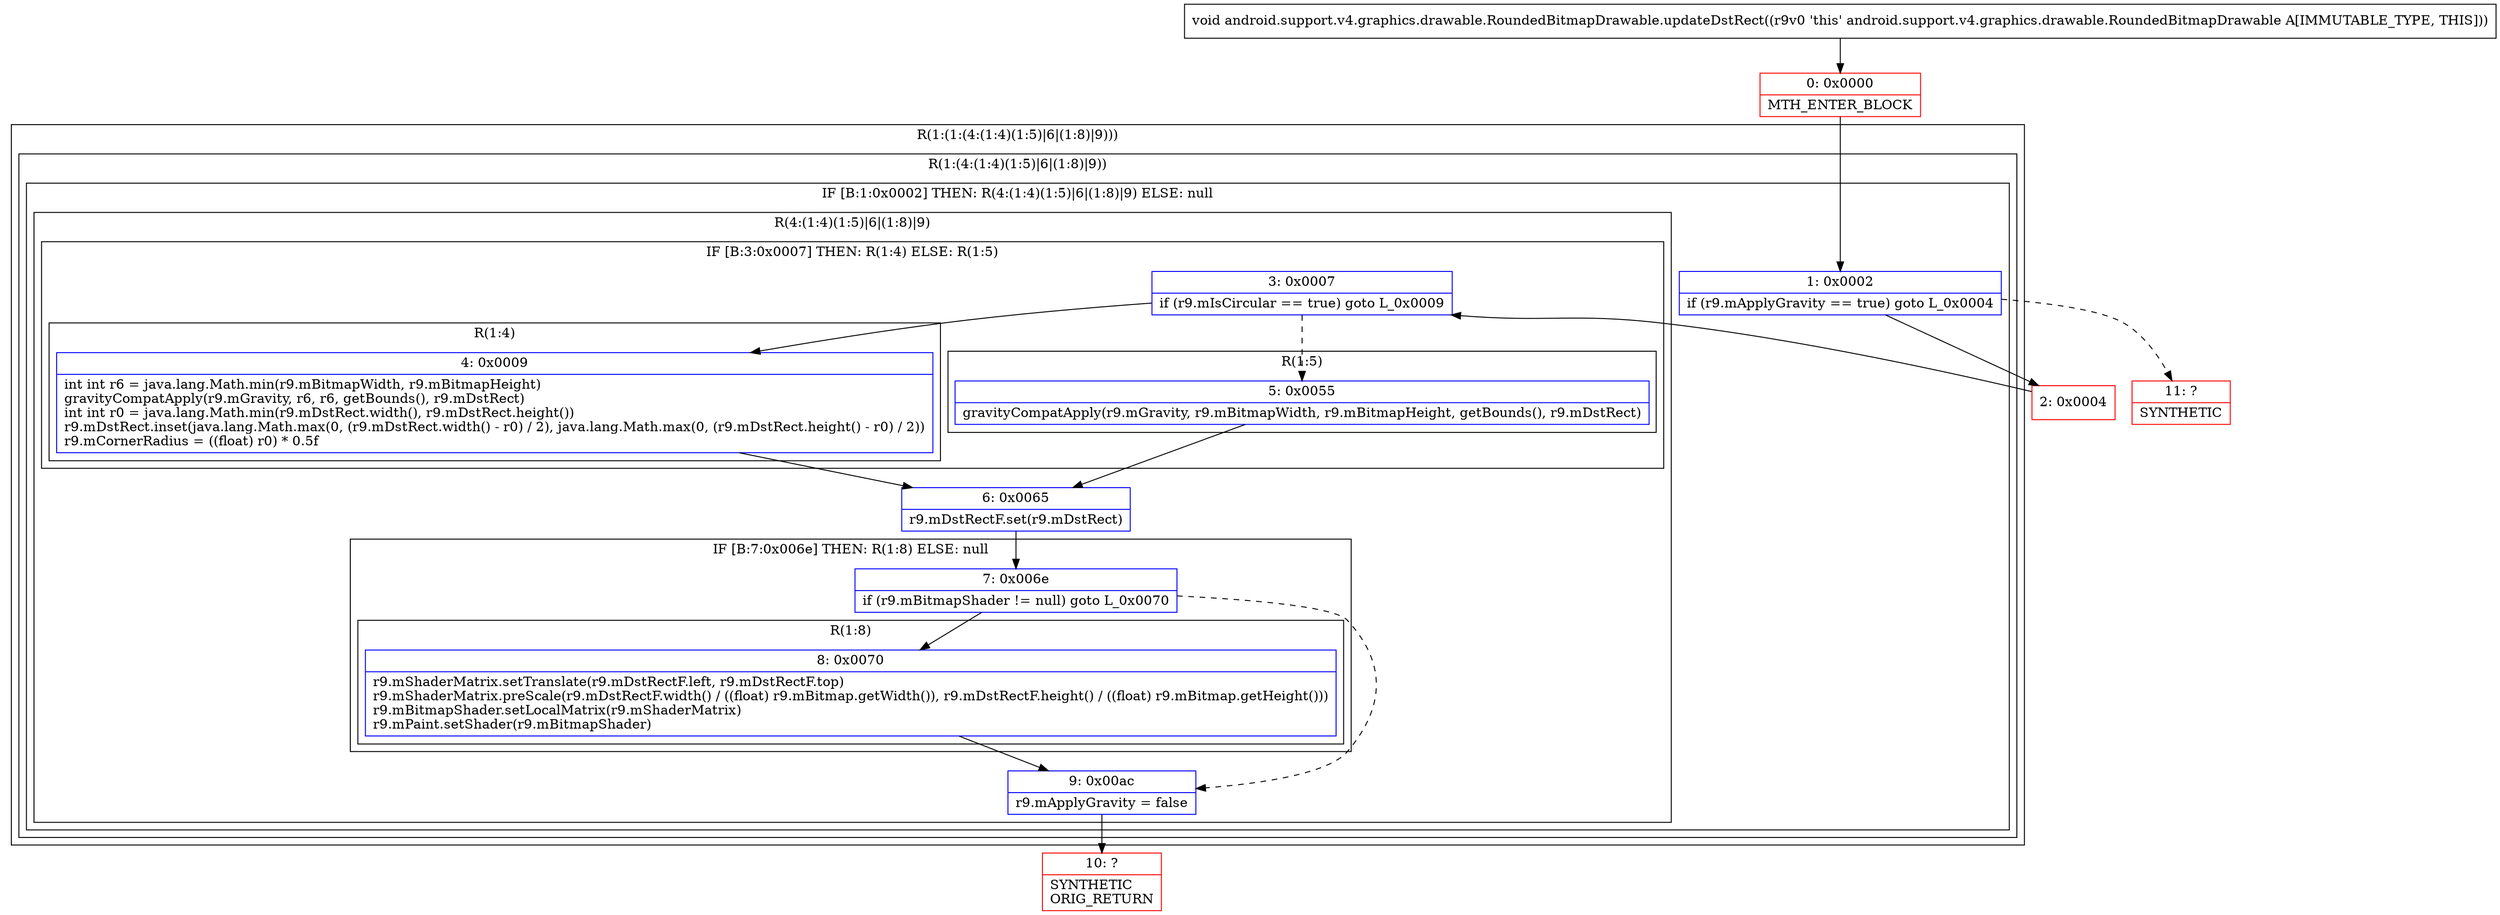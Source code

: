 digraph "CFG forandroid.support.v4.graphics.drawable.RoundedBitmapDrawable.updateDstRect()V" {
subgraph cluster_Region_1787402243 {
label = "R(1:(1:(4:(1:4)(1:5)|6|(1:8)|9)))";
node [shape=record,color=blue];
subgraph cluster_Region_387625105 {
label = "R(1:(4:(1:4)(1:5)|6|(1:8)|9))";
node [shape=record,color=blue];
subgraph cluster_IfRegion_560488755 {
label = "IF [B:1:0x0002] THEN: R(4:(1:4)(1:5)|6|(1:8)|9) ELSE: null";
node [shape=record,color=blue];
Node_1 [shape=record,label="{1\:\ 0x0002|if (r9.mApplyGravity == true) goto L_0x0004\l}"];
subgraph cluster_Region_227724808 {
label = "R(4:(1:4)(1:5)|6|(1:8)|9)";
node [shape=record,color=blue];
subgraph cluster_IfRegion_738006585 {
label = "IF [B:3:0x0007] THEN: R(1:4) ELSE: R(1:5)";
node [shape=record,color=blue];
Node_3 [shape=record,label="{3\:\ 0x0007|if (r9.mIsCircular == true) goto L_0x0009\l}"];
subgraph cluster_Region_447009646 {
label = "R(1:4)";
node [shape=record,color=blue];
Node_4 [shape=record,label="{4\:\ 0x0009|int int r6 = java.lang.Math.min(r9.mBitmapWidth, r9.mBitmapHeight)\lgravityCompatApply(r9.mGravity, r6, r6, getBounds(), r9.mDstRect)\lint int r0 = java.lang.Math.min(r9.mDstRect.width(), r9.mDstRect.height())\lr9.mDstRect.inset(java.lang.Math.max(0, (r9.mDstRect.width() \- r0) \/ 2), java.lang.Math.max(0, (r9.mDstRect.height() \- r0) \/ 2))\lr9.mCornerRadius = ((float) r0) * 0.5f\l}"];
}
subgraph cluster_Region_1772201455 {
label = "R(1:5)";
node [shape=record,color=blue];
Node_5 [shape=record,label="{5\:\ 0x0055|gravityCompatApply(r9.mGravity, r9.mBitmapWidth, r9.mBitmapHeight, getBounds(), r9.mDstRect)\l}"];
}
}
Node_6 [shape=record,label="{6\:\ 0x0065|r9.mDstRectF.set(r9.mDstRect)\l}"];
subgraph cluster_IfRegion_186789905 {
label = "IF [B:7:0x006e] THEN: R(1:8) ELSE: null";
node [shape=record,color=blue];
Node_7 [shape=record,label="{7\:\ 0x006e|if (r9.mBitmapShader != null) goto L_0x0070\l}"];
subgraph cluster_Region_282807795 {
label = "R(1:8)";
node [shape=record,color=blue];
Node_8 [shape=record,label="{8\:\ 0x0070|r9.mShaderMatrix.setTranslate(r9.mDstRectF.left, r9.mDstRectF.top)\lr9.mShaderMatrix.preScale(r9.mDstRectF.width() \/ ((float) r9.mBitmap.getWidth()), r9.mDstRectF.height() \/ ((float) r9.mBitmap.getHeight()))\lr9.mBitmapShader.setLocalMatrix(r9.mShaderMatrix)\lr9.mPaint.setShader(r9.mBitmapShader)\l}"];
}
}
Node_9 [shape=record,label="{9\:\ 0x00ac|r9.mApplyGravity = false\l}"];
}
}
}
}
Node_0 [shape=record,color=red,label="{0\:\ 0x0000|MTH_ENTER_BLOCK\l}"];
Node_2 [shape=record,color=red,label="{2\:\ 0x0004}"];
Node_10 [shape=record,color=red,label="{10\:\ ?|SYNTHETIC\lORIG_RETURN\l}"];
Node_11 [shape=record,color=red,label="{11\:\ ?|SYNTHETIC\l}"];
MethodNode[shape=record,label="{void android.support.v4.graphics.drawable.RoundedBitmapDrawable.updateDstRect((r9v0 'this' android.support.v4.graphics.drawable.RoundedBitmapDrawable A[IMMUTABLE_TYPE, THIS])) }"];
MethodNode -> Node_0;
Node_1 -> Node_2;
Node_1 -> Node_11[style=dashed];
Node_3 -> Node_4;
Node_3 -> Node_5[style=dashed];
Node_4 -> Node_6;
Node_5 -> Node_6;
Node_6 -> Node_7;
Node_7 -> Node_8;
Node_7 -> Node_9[style=dashed];
Node_8 -> Node_9;
Node_9 -> Node_10;
Node_0 -> Node_1;
Node_2 -> Node_3;
}

